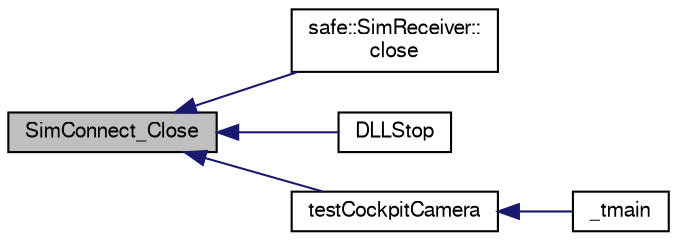 digraph "SimConnect_Close"
{
  bgcolor="transparent";
  edge [fontname="FreeSans",fontsize="10",labelfontname="FreeSans",labelfontsize="10"];
  node [fontname="FreeSans",fontsize="10",shape=record];
  rankdir="LR";
  Node1 [label="SimConnect_Close",height=0.2,width=0.4,color="black", fillcolor="grey75", style="filled" fontcolor="black"];
  Node1 -> Node2 [dir="back",color="midnightblue",fontsize="10",style="solid",fontname="FreeSans"];
  Node2 [label="safe::SimReceiver::\lclose",height=0.2,width=0.4,color="black",URL="$classsafe_1_1SimReceiver.html#a91600171a3a9618908c6a28d3cc6cfdf"];
  Node1 -> Node3 [dir="back",color="midnightblue",fontsize="10",style="solid",fontname="FreeSans"];
  Node3 [label="DLLStop",height=0.2,width=0.4,color="black",URL="$testDLL_8cpp.html#a0d2a49b53c549a1c916b7b294c0971d3"];
  Node1 -> Node4 [dir="back",color="midnightblue",fontsize="10",style="solid",fontname="FreeSans"];
  Node4 [label="testCockpitCamera",height=0.2,width=0.4,color="black",URL="$CameraTool_8cpp.html#a5897d798709cc849bab0a55e50d55880"];
  Node4 -> Node5 [dir="back",color="midnightblue",fontsize="10",style="solid",fontname="FreeSans"];
  Node5 [label="_tmain",height=0.2,width=0.4,color="black",URL="$CameraTool_8cpp.html#a9ded5d41f500fd92b63c46f949284f35"];
}
